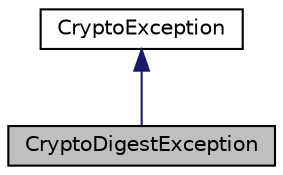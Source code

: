 digraph "CryptoDigestException"
{
 // LATEX_PDF_SIZE
  edge [fontname="Helvetica",fontsize="10",labelfontname="Helvetica",labelfontsize="10"];
  node [fontname="Helvetica",fontsize="10",shape=record];
  Node1 [label="CryptoDigestException",height=0.2,width=0.4,color="black", fillcolor="grey75", style="filled", fontcolor="black",tooltip="Cryptographic digest exception"];
  Node2 -> Node1 [dir="back",color="midnightblue",fontsize="10",style="solid",fontname="Helvetica"];
  Node2 [label="CryptoException",height=0.2,width=0.4,color="black", fillcolor="white", style="filled",URL="$class_crypto_exception.html",tooltip="Base cryptographic exception container."];
}

